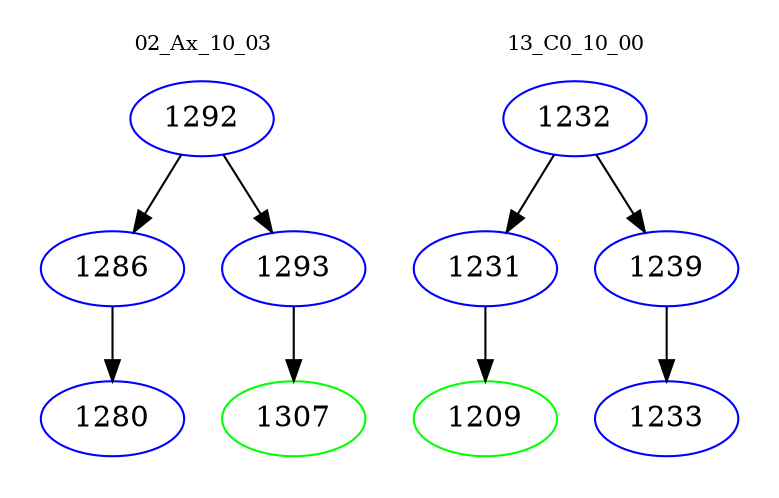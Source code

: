 digraph{
subgraph cluster_0 {
color = white
label = "02_Ax_10_03";
fontsize=10;
T0_1292 [label="1292", color="blue"]
T0_1292 -> T0_1286 [color="black"]
T0_1286 [label="1286", color="blue"]
T0_1286 -> T0_1280 [color="black"]
T0_1280 [label="1280", color="blue"]
T0_1292 -> T0_1293 [color="black"]
T0_1293 [label="1293", color="blue"]
T0_1293 -> T0_1307 [color="black"]
T0_1307 [label="1307", color="green"]
}
subgraph cluster_1 {
color = white
label = "13_C0_10_00";
fontsize=10;
T1_1232 [label="1232", color="blue"]
T1_1232 -> T1_1231 [color="black"]
T1_1231 [label="1231", color="blue"]
T1_1231 -> T1_1209 [color="black"]
T1_1209 [label="1209", color="green"]
T1_1232 -> T1_1239 [color="black"]
T1_1239 [label="1239", color="blue"]
T1_1239 -> T1_1233 [color="black"]
T1_1233 [label="1233", color="blue"]
}
}
